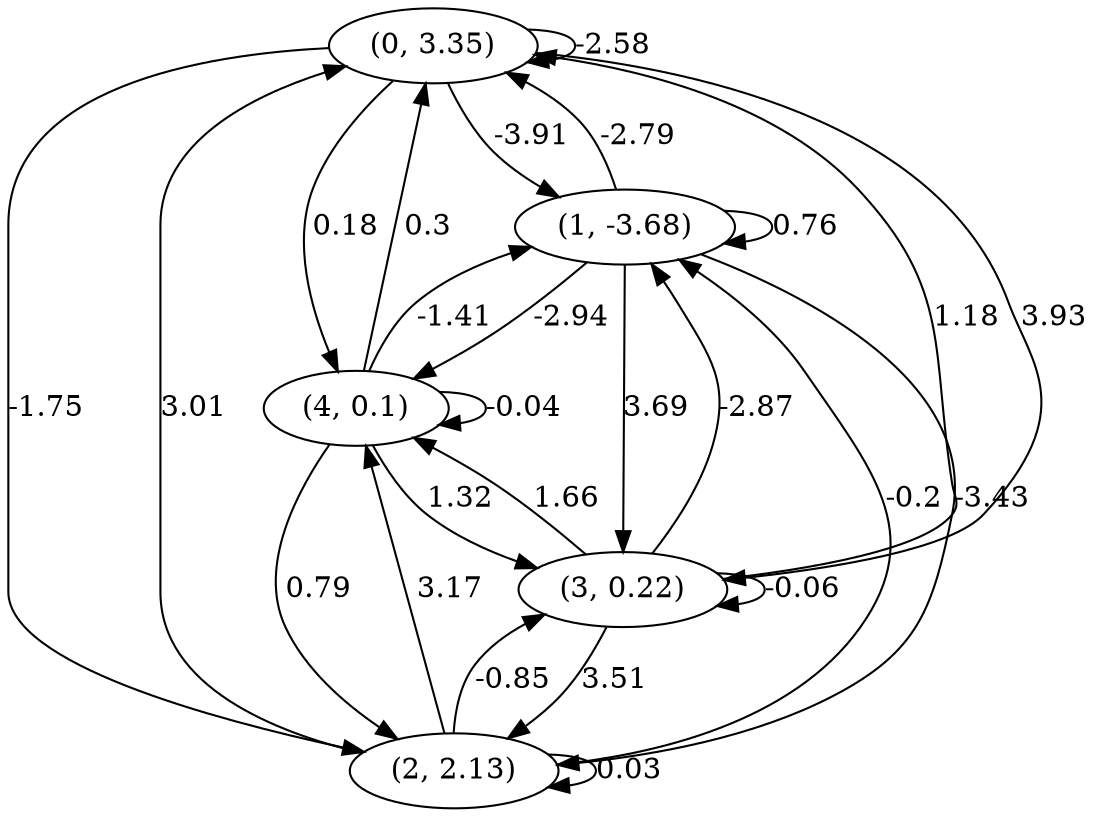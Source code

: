 digraph {
    0 [ label = "(0, 3.35)" ]
    1 [ label = "(1, -3.68)" ]
    2 [ label = "(2, 2.13)" ]
    3 [ label = "(3, 0.22)" ]
    4 [ label = "(4, 0.1)" ]
    0 -> 0 [ label = "-2.58" ]
    1 -> 1 [ label = "0.76" ]
    2 -> 2 [ label = "0.03" ]
    3 -> 3 [ label = "-0.06" ]
    4 -> 4 [ label = "-0.04" ]
    1 -> 0 [ label = "-2.79" ]
    2 -> 0 [ label = "3.01" ]
    3 -> 0 [ label = "1.18" ]
    4 -> 0 [ label = "0.3" ]
    0 -> 1 [ label = "-3.91" ]
    2 -> 1 [ label = "-0.2" ]
    3 -> 1 [ label = "-2.87" ]
    4 -> 1 [ label = "-1.41" ]
    0 -> 2 [ label = "-1.75" ]
    1 -> 2 [ label = "-3.43" ]
    3 -> 2 [ label = "3.51" ]
    4 -> 2 [ label = "0.79" ]
    0 -> 3 [ label = "3.93" ]
    1 -> 3 [ label = "3.69" ]
    2 -> 3 [ label = "-0.85" ]
    4 -> 3 [ label = "1.32" ]
    0 -> 4 [ label = "0.18" ]
    1 -> 4 [ label = "-2.94" ]
    2 -> 4 [ label = "3.17" ]
    3 -> 4 [ label = "1.66" ]
}

